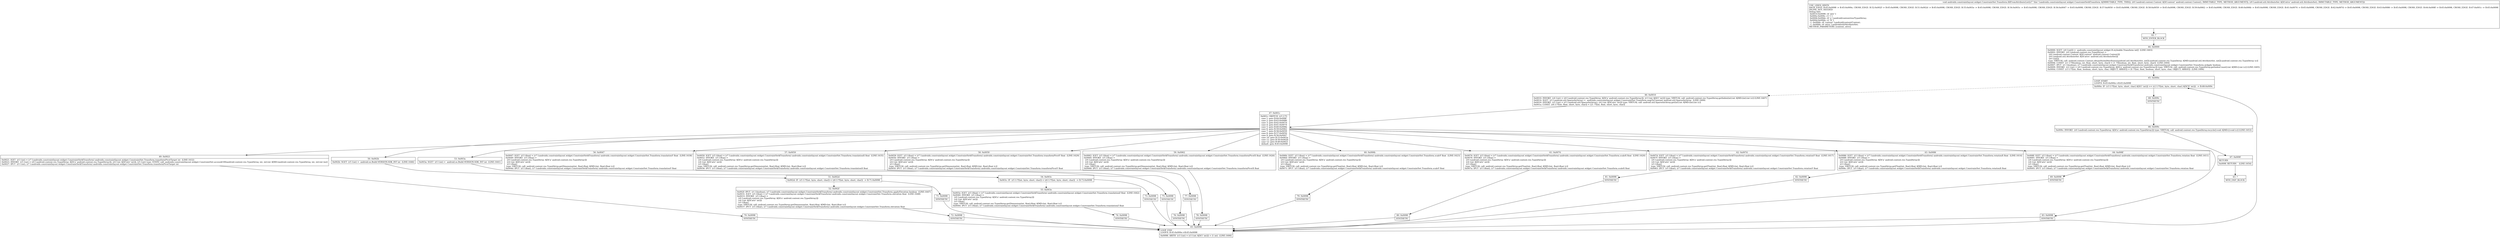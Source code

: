 digraph "CFG forandroidx.constraintlayout.widget.ConstraintSet.Transform.fillFromAttributeList(Landroid\/content\/Context;Landroid\/util\/AttributeSet;)V" {
Node_42 [shape=record,label="{42\:\ ?|MTH_ENTER_BLOCK\l}"];
Node_44 [shape=record,label="{44\:\ 0x0000|0x0000: SGET  (r0 I:int[]) =  androidx.constraintlayout.widget.R.styleable.Transform int[]  (LINE:1603)\l0x0002: INVOKE  (r0 I:android.content.res.TypedArray) = \l  (r8 I:android.content.Context A[D('context' android.content.Context)])\l  (r9 I:android.util.AttributeSet A[D('attrs' android.util.AttributeSet)])\l  (r0 I:int[])\l type: VIRTUAL call: android.content.Context.obtainStyledAttributes(android.util.AttributeSet, int[]):android.content.res.TypedArray A[MD:(android.util.AttributeSet, int[]):android.content.res.TypedArray (c)]\l0x0006: CONST  (r1 I:??[boolean, int, float, short, byte, char]) = (1 ??[boolean, int, float, short, byte, char])  (LINE:1604)\l0x0007: IPUT  (r1 I:boolean), (r7 I:androidx.constraintlayout.widget.ConstraintSet$Transform) androidx.constraintlayout.widget.ConstraintSet.Transform.mApply boolean \l0x0009: INVOKE  (r2 I:int) = (r0 I:android.content.res.TypedArray A[D('a' android.content.res.TypedArray)]) type: VIRTUAL call: android.content.res.TypedArray.getIndexCount():int A[MD:():int (c)] (LINE:1605)\l0x000d: CONST  (r3 I:??[int, float, boolean, short, byte, char, OBJECT, ARRAY]) = (0 ??[int, float, boolean, short, byte, char, OBJECT, ARRAY])  (LINE:1606)\l}"];
Node_45 [shape=record,label="{45\:\ 0x000e|LOOP_START\lLOOP:0: B:45:0x000e\-\>B:65:0x0098\l|0x000e: IF  (r3 I:??[int, byte, short, char] A[D('i' int)]) \>= (r2 I:??[int, byte, short, char] A[D('N' int)])  \-\> B:68:0x009c \l}"];
Node_46 [shape=record,label="{46\:\ 0x0010|0x0010: INVOKE  (r4 I:int) = (r0 I:android.content.res.TypedArray A[D('a' android.content.res.TypedArray)]), (r3 I:int A[D('i' int)]) type: VIRTUAL call: android.content.res.TypedArray.getIndex(int):int A[MD:(int):int (c)] (LINE:1607)\l0x0014: SGET  (r5 I:android.util.SparseIntArray) =  androidx.constraintlayout.widget.ConstraintSet.Transform.mapToConstant android.util.SparseIntArray  (LINE:1609)\l0x0016: INVOKE  (r5 I:int) = (r5 I:android.util.SparseIntArray), (r4 I:int A[D('attr' int)]) type: VIRTUAL call: android.util.SparseIntArray.get(int):int A[MD:(int):int (c)]\l0x001a: CONST  (r6 I:??[int, float, short, byte, char]) = (21 ??[int, float, short, byte, char]) \l}"];
Node_47 [shape=record,label="{47\:\ 0x001c|0x001c: SWITCH  (r5 I:??)\l case 1: goto B:64:0x008f\l case 2: goto B:63:0x0086\l case 3: goto B:62:0x007d\l case 4: goto B:61:0x0074\l case 5: goto B:60:0x006b\l case 6: goto B:59:0x0062\l case 7: goto B:58:0x0059\l case 8: goto B:57:0x0050\l case 9: goto B:56:0x0047\l case 10: goto B:53:0x003a\l case 11: goto B:50:0x002b\l case 12: goto B:49:0x0021\l default: goto B:83:0x0098 \l}"];
Node_49 [shape=record,label="{49\:\ 0x0021|0x0021: IGET  (r5 I:int) = (r7 I:androidx.constraintlayout.widget.ConstraintSet$Transform) androidx.constraintlayout.widget.ConstraintSet.Transform.transformPivotTarget int  (LINE:1632)\l0x0023: INVOKE  (r5 I:int) = (r0 I:android.content.res.TypedArray A[D('a' android.content.res.TypedArray)]), (r4 I:int A[D('attr' int)]), (r5 I:int) type: STATIC call: androidx.constraintlayout.widget.ConstraintSet.access$100(android.content.res.TypedArray, int, int):int A[MD:(android.content.res.TypedArray, int, int):int (m)]\l0x0027: IPUT  (r5 I:int), (r7 I:androidx.constraintlayout.widget.ConstraintSet$Transform) androidx.constraintlayout.widget.ConstraintSet.Transform.transformPivotTarget int \l}"];
Node_70 [shape=record,label="{70\:\ 0x0098|SYNTHETIC\l}"];
Node_65 [shape=record,label="{65\:\ 0x0098|LOOP_END\lLOOP:0: B:45:0x000e\-\>B:65:0x0098\l|0x0098: ARITH  (r3 I:int) = (r3 I:int A[D('i' int)]) + (1 int)  (LINE:1606)\l}"];
Node_50 [shape=record,label="{50\:\ 0x002b|0x002b: SGET  (r5 I:int) =  android.os.Build.VERSION.SDK_INT int  (LINE:1646)\l}"];
Node_51 [shape=record,label="{51\:\ 0x002d|0x002d: IF  (r5 I:??[int, byte, short, char]) \< (r6 I:??[int, byte, short, char])  \-\> B:71:0x0098 \l}"];
Node_52 [shape=record,label="{52\:\ 0x002f|0x002f: IPUT  (r1 I:boolean), (r7 I:androidx.constraintlayout.widget.ConstraintSet$Transform) androidx.constraintlayout.widget.ConstraintSet.Transform.applyElevation boolean  (LINE:1647)\l0x0031: IGET  (r5 I:float) = (r7 I:androidx.constraintlayout.widget.ConstraintSet$Transform) androidx.constraintlayout.widget.ConstraintSet.Transform.elevation float  (LINE:1648)\l0x0033: INVOKE  (r5 I:float) = \l  (r0 I:android.content.res.TypedArray A[D('a' android.content.res.TypedArray)])\l  (r4 I:int A[D('attr' int)])\l  (r5 I:float)\l type: VIRTUAL call: android.content.res.TypedArray.getDimension(int, float):float A[MD:(int, float):float (c)]\l0x0037: IPUT  (r5 I:float), (r7 I:androidx.constraintlayout.widget.ConstraintSet$Transform) androidx.constraintlayout.widget.ConstraintSet.Transform.elevation float \l}"];
Node_72 [shape=record,label="{72\:\ 0x0098|SYNTHETIC\l}"];
Node_71 [shape=record,label="{71\:\ 0x0098|SYNTHETIC\l}"];
Node_53 [shape=record,label="{53\:\ 0x003a|0x003a: SGET  (r5 I:int) =  android.os.Build.VERSION.SDK_INT int  (LINE:1641)\l}"];
Node_54 [shape=record,label="{54\:\ 0x003c|0x003c: IF  (r5 I:??[int, byte, short, char]) \< (r6 I:??[int, byte, short, char])  \-\> B:73:0x0098 \l}"];
Node_55 [shape=record,label="{55\:\ 0x003e|0x003e: IGET  (r5 I:float) = (r7 I:androidx.constraintlayout.widget.ConstraintSet$Transform) androidx.constraintlayout.widget.ConstraintSet.Transform.translationZ float  (LINE:1642)\l0x0040: INVOKE  (r5 I:float) = \l  (r0 I:android.content.res.TypedArray A[D('a' android.content.res.TypedArray)])\l  (r4 I:int A[D('attr' int)])\l  (r5 I:float)\l type: VIRTUAL call: android.content.res.TypedArray.getDimension(int, float):float A[MD:(int, float):float (c)]\l0x0044: IPUT  (r5 I:float), (r7 I:androidx.constraintlayout.widget.ConstraintSet$Transform) androidx.constraintlayout.widget.ConstraintSet.Transform.translationZ float \l}"];
Node_74 [shape=record,label="{74\:\ 0x0098|SYNTHETIC\l}"];
Node_73 [shape=record,label="{73\:\ 0x0098|SYNTHETIC\l}"];
Node_56 [shape=record,label="{56\:\ 0x0047|0x0047: IGET  (r5 I:float) = (r7 I:androidx.constraintlayout.widget.ConstraintSet$Transform) androidx.constraintlayout.widget.ConstraintSet.Transform.translationY float  (LINE:1638)\l0x0049: INVOKE  (r5 I:float) = \l  (r0 I:android.content.res.TypedArray A[D('a' android.content.res.TypedArray)])\l  (r4 I:int A[D('attr' int)])\l  (r5 I:float)\l type: VIRTUAL call: android.content.res.TypedArray.getDimension(int, float):float A[MD:(int, float):float (c)]\l0x004d: IPUT  (r5 I:float), (r7 I:androidx.constraintlayout.widget.ConstraintSet$Transform) androidx.constraintlayout.widget.ConstraintSet.Transform.translationY float \l}"];
Node_75 [shape=record,label="{75\:\ 0x0098|SYNTHETIC\l}"];
Node_57 [shape=record,label="{57\:\ 0x0050|0x0050: IGET  (r5 I:float) = (r7 I:androidx.constraintlayout.widget.ConstraintSet$Transform) androidx.constraintlayout.widget.ConstraintSet.Transform.translationX float  (LINE:1635)\l0x0052: INVOKE  (r5 I:float) = \l  (r0 I:android.content.res.TypedArray A[D('a' android.content.res.TypedArray)])\l  (r4 I:int A[D('attr' int)])\l  (r5 I:float)\l type: VIRTUAL call: android.content.res.TypedArray.getDimension(int, float):float A[MD:(int, float):float (c)]\l0x0056: IPUT  (r5 I:float), (r7 I:androidx.constraintlayout.widget.ConstraintSet$Transform) androidx.constraintlayout.widget.ConstraintSet.Transform.translationX float \l}"];
Node_76 [shape=record,label="{76\:\ 0x0098|SYNTHETIC\l}"];
Node_58 [shape=record,label="{58\:\ 0x0059|0x0059: IGET  (r5 I:float) = (r7 I:androidx.constraintlayout.widget.ConstraintSet$Transform) androidx.constraintlayout.widget.ConstraintSet.Transform.transformPivotY float  (LINE:1629)\l0x005b: INVOKE  (r5 I:float) = \l  (r0 I:android.content.res.TypedArray A[D('a' android.content.res.TypedArray)])\l  (r4 I:int A[D('attr' int)])\l  (r5 I:float)\l type: VIRTUAL call: android.content.res.TypedArray.getDimension(int, float):float A[MD:(int, float):float (c)]\l0x005f: IPUT  (r5 I:float), (r7 I:androidx.constraintlayout.widget.ConstraintSet$Transform) androidx.constraintlayout.widget.ConstraintSet.Transform.transformPivotY float \l}"];
Node_77 [shape=record,label="{77\:\ 0x0098|SYNTHETIC\l}"];
Node_59 [shape=record,label="{59\:\ 0x0062|0x0062: IGET  (r5 I:float) = (r7 I:androidx.constraintlayout.widget.ConstraintSet$Transform) androidx.constraintlayout.widget.ConstraintSet.Transform.transformPivotX float  (LINE:1626)\l0x0064: INVOKE  (r5 I:float) = \l  (r0 I:android.content.res.TypedArray A[D('a' android.content.res.TypedArray)])\l  (r4 I:int A[D('attr' int)])\l  (r5 I:float)\l type: VIRTUAL call: android.content.res.TypedArray.getDimension(int, float):float A[MD:(int, float):float (c)]\l0x0068: IPUT  (r5 I:float), (r7 I:androidx.constraintlayout.widget.ConstraintSet$Transform) androidx.constraintlayout.widget.ConstraintSet.Transform.transformPivotX float \l}"];
Node_78 [shape=record,label="{78\:\ 0x0098|SYNTHETIC\l}"];
Node_60 [shape=record,label="{60\:\ 0x006b|0x006b: IGET  (r5 I:float) = (r7 I:androidx.constraintlayout.widget.ConstraintSet$Transform) androidx.constraintlayout.widget.ConstraintSet.Transform.scaleY float  (LINE:1623)\l0x006d: INVOKE  (r5 I:float) = \l  (r0 I:android.content.res.TypedArray A[D('a' android.content.res.TypedArray)])\l  (r4 I:int A[D('attr' int)])\l  (r5 I:float)\l type: VIRTUAL call: android.content.res.TypedArray.getFloat(int, float):float A[MD:(int, float):float (c)]\l0x0071: IPUT  (r5 I:float), (r7 I:androidx.constraintlayout.widget.ConstraintSet$Transform) androidx.constraintlayout.widget.ConstraintSet.Transform.scaleY float \l}"];
Node_79 [shape=record,label="{79\:\ 0x0098|SYNTHETIC\l}"];
Node_61 [shape=record,label="{61\:\ 0x0074|0x0074: IGET  (r5 I:float) = (r7 I:androidx.constraintlayout.widget.ConstraintSet$Transform) androidx.constraintlayout.widget.ConstraintSet.Transform.scaleX float  (LINE:1620)\l0x0076: INVOKE  (r5 I:float) = \l  (r0 I:android.content.res.TypedArray A[D('a' android.content.res.TypedArray)])\l  (r4 I:int A[D('attr' int)])\l  (r5 I:float)\l type: VIRTUAL call: android.content.res.TypedArray.getFloat(int, float):float A[MD:(int, float):float (c)]\l0x007a: IPUT  (r5 I:float), (r7 I:androidx.constraintlayout.widget.ConstraintSet$Transform) androidx.constraintlayout.widget.ConstraintSet.Transform.scaleX float \l}"];
Node_80 [shape=record,label="{80\:\ 0x0098|SYNTHETIC\l}"];
Node_62 [shape=record,label="{62\:\ 0x007d|0x007d: IGET  (r5 I:float) = (r7 I:androidx.constraintlayout.widget.ConstraintSet$Transform) androidx.constraintlayout.widget.ConstraintSet.Transform.rotationY float  (LINE:1617)\l0x007f: INVOKE  (r5 I:float) = \l  (r0 I:android.content.res.TypedArray A[D('a' android.content.res.TypedArray)])\l  (r4 I:int A[D('attr' int)])\l  (r5 I:float)\l type: VIRTUAL call: android.content.res.TypedArray.getFloat(int, float):float A[MD:(int, float):float (c)]\l0x0083: IPUT  (r5 I:float), (r7 I:androidx.constraintlayout.widget.ConstraintSet$Transform) androidx.constraintlayout.widget.ConstraintSet.Transform.rotationY float \l}"];
Node_81 [shape=record,label="{81\:\ 0x0098|SYNTHETIC\l}"];
Node_63 [shape=record,label="{63\:\ 0x0086|0x0086: IGET  (r5 I:float) = (r7 I:androidx.constraintlayout.widget.ConstraintSet$Transform) androidx.constraintlayout.widget.ConstraintSet.Transform.rotationX float  (LINE:1614)\l0x0088: INVOKE  (r5 I:float) = \l  (r0 I:android.content.res.TypedArray A[D('a' android.content.res.TypedArray)])\l  (r4 I:int A[D('attr' int)])\l  (r5 I:float)\l type: VIRTUAL call: android.content.res.TypedArray.getFloat(int, float):float A[MD:(int, float):float (c)]\l0x008c: IPUT  (r5 I:float), (r7 I:androidx.constraintlayout.widget.ConstraintSet$Transform) androidx.constraintlayout.widget.ConstraintSet.Transform.rotationX float \l}"];
Node_82 [shape=record,label="{82\:\ 0x0098|SYNTHETIC\l}"];
Node_64 [shape=record,label="{64\:\ 0x008f|0x008f: IGET  (r5 I:float) = (r7 I:androidx.constraintlayout.widget.ConstraintSet$Transform) androidx.constraintlayout.widget.ConstraintSet.Transform.rotation float  (LINE:1611)\l0x0091: INVOKE  (r5 I:float) = \l  (r0 I:android.content.res.TypedArray A[D('a' android.content.res.TypedArray)])\l  (r4 I:int A[D('attr' int)])\l  (r5 I:float)\l type: VIRTUAL call: android.content.res.TypedArray.getFloat(int, float):float A[MD:(int, float):float (c)]\l0x0095: IPUT  (r5 I:float), (r7 I:androidx.constraintlayout.widget.ConstraintSet$Transform) androidx.constraintlayout.widget.ConstraintSet.Transform.rotation float \l}"];
Node_69 [shape=record,label="{69\:\ 0x0098|SYNTHETIC\l}"];
Node_83 [shape=record,label="{83\:\ 0x0098|SYNTHETIC\l}"];
Node_68 [shape=record,label="{68\:\ 0x009c|SYNTHETIC\l}"];
Node_66 [shape=record,label="{66\:\ 0x009c|0x009c: INVOKE  (r0 I:android.content.res.TypedArray A[D('a' android.content.res.TypedArray)]) type: VIRTUAL call: android.content.res.TypedArray.recycle():void A[MD:():void (c)] (LINE:1653)\l}"];
Node_67 [shape=record,label="{67\:\ 0x009f|RETURN\l|0x009f: RETURN    (LINE:1654)\l}"];
Node_43 [shape=record,label="{43\:\ ?|MTH_EXIT_BLOCK\l}"];
MethodNode[shape=record,label="{void androidx.constraintlayout.widget.ConstraintSet.Transform.fillFromAttributeList((r7 'this' I:androidx.constraintlayout.widget.ConstraintSet$Transform A[IMMUTABLE_TYPE, THIS]), (r8 I:android.content.Context A[D('context' android.content.Context), IMMUTABLE_TYPE, METHOD_ARGUMENT]), (r9 I:android.util.AttributeSet A[D('attrs' android.util.AttributeSet), IMMUTABLE_TYPE, METHOD_ARGUMENT]))  | USE_LINES_HINTS\lBACK_EDGE: B:65:0x0098 \-\> B:45:0x000e, CROSS_EDGE: B:52:0x002f \-\> B:65:0x0098, CROSS_EDGE: B:51:0x002d \-\> B:65:0x0098, CROSS_EDGE: B:55:0x003e \-\> B:65:0x0098, CROSS_EDGE: B:54:0x003c \-\> B:65:0x0098, CROSS_EDGE: B:56:0x0047 \-\> B:65:0x0098, CROSS_EDGE: B:57:0x0050 \-\> B:65:0x0098, CROSS_EDGE: B:58:0x0059 \-\> B:65:0x0098, CROSS_EDGE: B:59:0x0062 \-\> B:65:0x0098, CROSS_EDGE: B:60:0x006b \-\> B:65:0x0098, CROSS_EDGE: B:61:0x0074 \-\> B:65:0x0098, CROSS_EDGE: B:62:0x007d \-\> B:65:0x0098, CROSS_EDGE: B:63:0x0086 \-\> B:65:0x0098, CROSS_EDGE: B:64:0x008f \-\> B:65:0x0098, CROSS_EDGE: B:47:0x001c \-\> B:65:0x0098\lINLINE_NOT_NEEDED\lDebug Info:\l  0x0014\-0x0098: r4 'attr' I\l  0x000e\-0x009c: r3 'i' I\l  0x0006\-0x00bb: r0 'a' Landroid\/content\/res\/TypedArray;\l  0x000d\-0x00bb: r2 'N' I\l  \-1 \-0x00bb: r8 'context' Landroid\/content\/Context;\l  \-1 \-0x00bb: r9 'attrs' Landroid\/util\/AttributeSet;\lMETHOD_PARAMETERS: [context, attrs]\l}"];
MethodNode -> Node_42;Node_42 -> Node_44;
Node_44 -> Node_45;
Node_45 -> Node_46[style=dashed];
Node_45 -> Node_68;
Node_46 -> Node_47;
Node_47 -> Node_49;
Node_47 -> Node_50;
Node_47 -> Node_53;
Node_47 -> Node_56;
Node_47 -> Node_57;
Node_47 -> Node_58;
Node_47 -> Node_59;
Node_47 -> Node_60;
Node_47 -> Node_61;
Node_47 -> Node_62;
Node_47 -> Node_63;
Node_47 -> Node_64;
Node_47 -> Node_83;
Node_49 -> Node_70;
Node_70 -> Node_65;
Node_65 -> Node_45;
Node_50 -> Node_51;
Node_51 -> Node_52[style=dashed];
Node_51 -> Node_71;
Node_52 -> Node_72;
Node_72 -> Node_65;
Node_71 -> Node_65;
Node_53 -> Node_54;
Node_54 -> Node_55[style=dashed];
Node_54 -> Node_73;
Node_55 -> Node_74;
Node_74 -> Node_65;
Node_73 -> Node_65;
Node_56 -> Node_75;
Node_75 -> Node_65;
Node_57 -> Node_76;
Node_76 -> Node_65;
Node_58 -> Node_77;
Node_77 -> Node_65;
Node_59 -> Node_78;
Node_78 -> Node_65;
Node_60 -> Node_79;
Node_79 -> Node_65;
Node_61 -> Node_80;
Node_80 -> Node_65;
Node_62 -> Node_81;
Node_81 -> Node_65;
Node_63 -> Node_82;
Node_82 -> Node_65;
Node_64 -> Node_69;
Node_69 -> Node_65;
Node_83 -> Node_65;
Node_68 -> Node_66;
Node_66 -> Node_67;
Node_67 -> Node_43;
}

